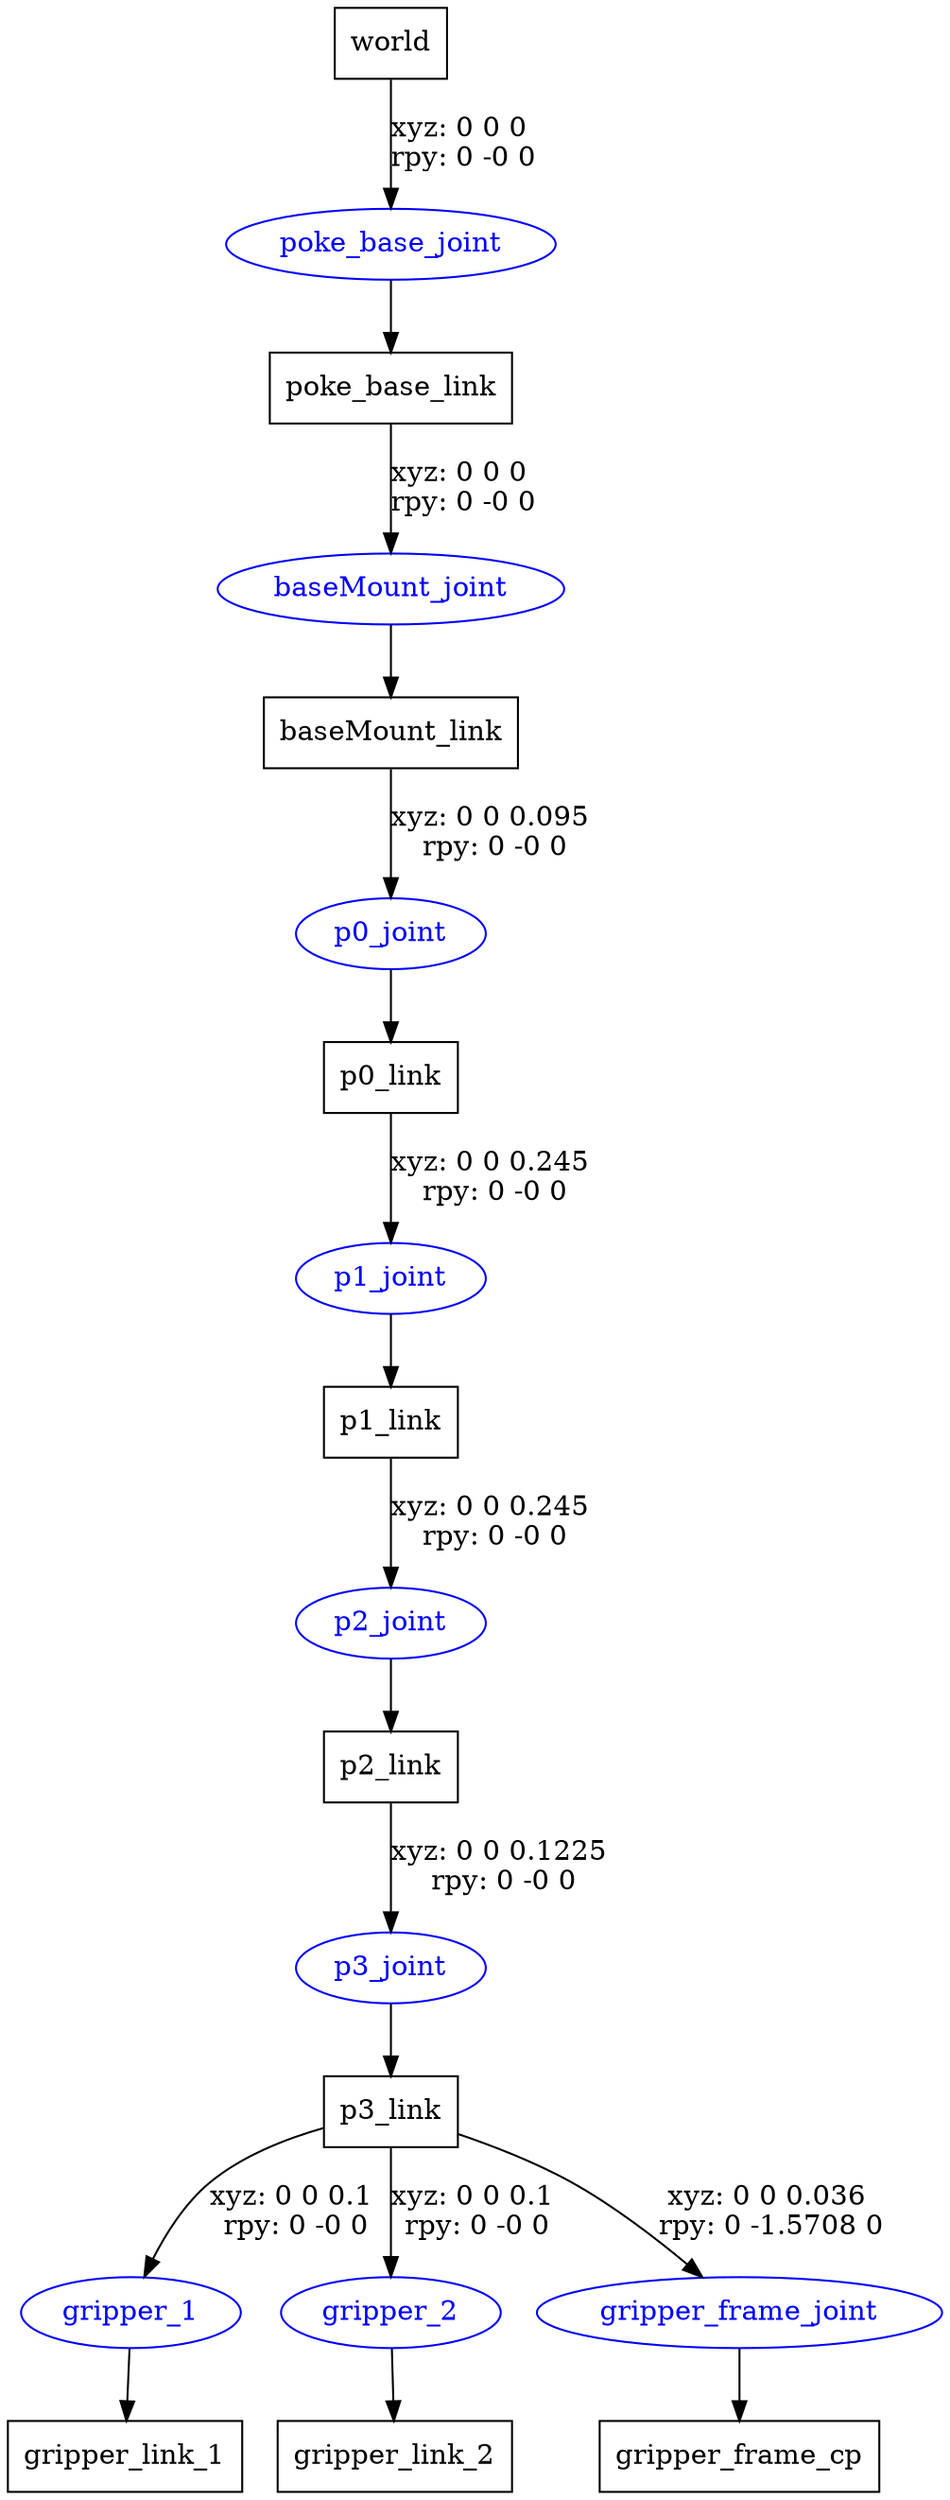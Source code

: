 digraph G {
node [shape=box];
"world" [label="world"];
"poke_base_link" [label="poke_base_link"];
"baseMount_link" [label="baseMount_link"];
"p0_link" [label="p0_link"];
"p1_link" [label="p1_link"];
"p2_link" [label="p2_link"];
"p3_link" [label="p3_link"];
"gripper_link_1" [label="gripper_link_1"];
"gripper_link_2" [label="gripper_link_2"];
"gripper_frame_cp" [label="gripper_frame_cp"];
node [shape=ellipse, color=blue, fontcolor=blue];
"world" -> "poke_base_joint" [label="xyz: 0 0 0 \nrpy: 0 -0 0"]
"poke_base_joint" -> "poke_base_link"
"poke_base_link" -> "baseMount_joint" [label="xyz: 0 0 0 \nrpy: 0 -0 0"]
"baseMount_joint" -> "baseMount_link"
"baseMount_link" -> "p0_joint" [label="xyz: 0 0 0.095 \nrpy: 0 -0 0"]
"p0_joint" -> "p0_link"
"p0_link" -> "p1_joint" [label="xyz: 0 0 0.245 \nrpy: 0 -0 0"]
"p1_joint" -> "p1_link"
"p1_link" -> "p2_joint" [label="xyz: 0 0 0.245 \nrpy: 0 -0 0"]
"p2_joint" -> "p2_link"
"p2_link" -> "p3_joint" [label="xyz: 0 0 0.1225 \nrpy: 0 -0 0"]
"p3_joint" -> "p3_link"
"p3_link" -> "gripper_1" [label="xyz: 0 0 0.1 \nrpy: 0 -0 0"]
"gripper_1" -> "gripper_link_1"
"p3_link" -> "gripper_2" [label="xyz: 0 0 0.1 \nrpy: 0 -0 0"]
"gripper_2" -> "gripper_link_2"
"p3_link" -> "gripper_frame_joint" [label="xyz: 0 0 0.036 \nrpy: 0 -1.5708 0"]
"gripper_frame_joint" -> "gripper_frame_cp"
}
